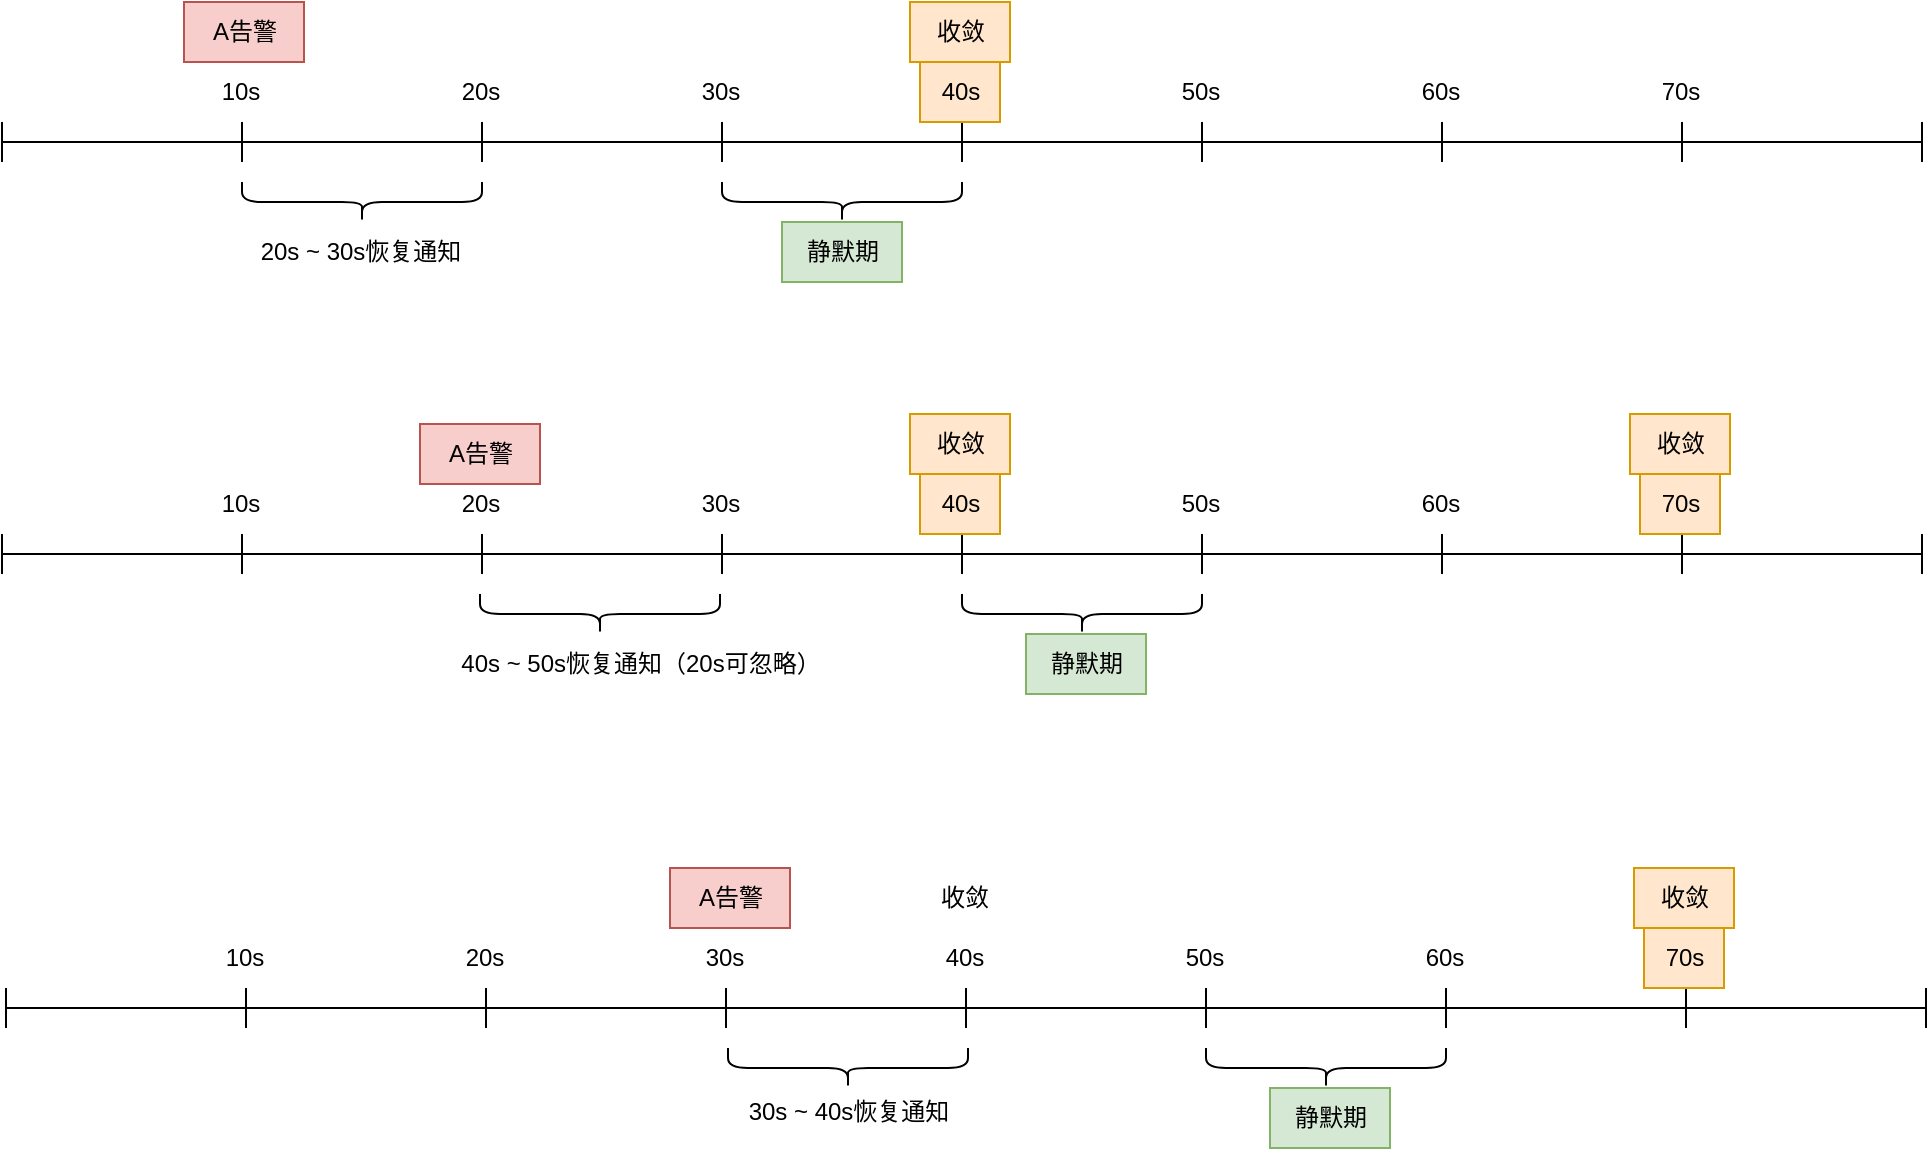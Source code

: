 <mxfile version="20.2.8" type="device"><diagram id="CgDX3enMTulngqwQuO3e" name="第 1 页"><mxGraphModel dx="1929" dy="865" grid="1" gridSize="10" guides="1" tooltips="1" connect="1" arrows="1" fold="1" page="1" pageScale="1" pageWidth="827" pageHeight="1169" math="0" shadow="0"><root><mxCell id="0"/><mxCell id="1" parent="0"/><mxCell id="Nlgs-EEW9VxHSy8B3Ojn-1" value="" style="shape=crossbar;whiteSpace=wrap;html=1;rounded=1;" parent="1" vertex="1"><mxGeometry x="111" y="250" width="120" height="20" as="geometry"/></mxCell><mxCell id="Nlgs-EEW9VxHSy8B3Ojn-5" value="" style="shape=crossbar;whiteSpace=wrap;html=1;rounded=1;" parent="1" vertex="1"><mxGeometry x="231" y="250" width="120" height="20" as="geometry"/></mxCell><mxCell id="Nlgs-EEW9VxHSy8B3Ojn-6" value="" style="shape=crossbar;whiteSpace=wrap;html=1;rounded=1;" parent="1" vertex="1"><mxGeometry x="351" y="250" width="120" height="20" as="geometry"/></mxCell><mxCell id="Nlgs-EEW9VxHSy8B3Ojn-7" value="" style="shape=crossbar;whiteSpace=wrap;html=1;rounded=1;" parent="1" vertex="1"><mxGeometry x="471" y="250" width="120" height="20" as="geometry"/></mxCell><mxCell id="Nlgs-EEW9VxHSy8B3Ojn-8" value="" style="shape=crossbar;whiteSpace=wrap;html=1;rounded=1;" parent="1" vertex="1"><mxGeometry x="591" y="250" width="120" height="20" as="geometry"/></mxCell><mxCell id="Nlgs-EEW9VxHSy8B3Ojn-9" value="" style="shape=crossbar;whiteSpace=wrap;html=1;rounded=1;" parent="1" vertex="1"><mxGeometry x="711" y="250" width="120" height="20" as="geometry"/></mxCell><mxCell id="Nlgs-EEW9VxHSy8B3Ojn-10" value="" style="shape=crossbar;whiteSpace=wrap;html=1;rounded=1;" parent="1" vertex="1"><mxGeometry x="831" y="250" width="120" height="20" as="geometry"/></mxCell><mxCell id="Nlgs-EEW9VxHSy8B3Ojn-11" value="10s" style="text;html=1;align=center;verticalAlign=middle;resizable=0;points=[];autosize=1;strokeColor=none;fillColor=none;" parent="1" vertex="1"><mxGeometry x="90" y="220" width="40" height="30" as="geometry"/></mxCell><mxCell id="Nlgs-EEW9VxHSy8B3Ojn-12" value="20s" style="text;html=1;align=center;verticalAlign=middle;resizable=0;points=[];autosize=1;strokeColor=none;fillColor=none;" parent="1" vertex="1"><mxGeometry x="210" y="220" width="40" height="30" as="geometry"/></mxCell><mxCell id="Nlgs-EEW9VxHSy8B3Ojn-13" value="30s" style="text;html=1;align=center;verticalAlign=middle;resizable=0;points=[];autosize=1;" parent="1" vertex="1"><mxGeometry x="330" y="220" width="40" height="30" as="geometry"/></mxCell><mxCell id="Nlgs-EEW9VxHSy8B3Ojn-14" value="40s" style="text;html=1;align=center;verticalAlign=middle;resizable=0;points=[];autosize=1;strokeColor=#d79b00;fillColor=#ffe6cc;" parent="1" vertex="1"><mxGeometry x="450" y="220" width="40" height="30" as="geometry"/></mxCell><mxCell id="Nlgs-EEW9VxHSy8B3Ojn-15" value="50s" style="text;html=1;align=center;verticalAlign=middle;resizable=0;points=[];autosize=1;strokeColor=none;fillColor=none;" parent="1" vertex="1"><mxGeometry x="570" y="220" width="40" height="30" as="geometry"/></mxCell><mxCell id="Nlgs-EEW9VxHSy8B3Ojn-16" value="60s" style="text;html=1;align=center;verticalAlign=middle;resizable=0;points=[];autosize=1;strokeColor=none;fillColor=none;" parent="1" vertex="1"><mxGeometry x="690" y="220" width="40" height="30" as="geometry"/></mxCell><mxCell id="Nlgs-EEW9VxHSy8B3Ojn-17" value="70s" style="text;html=1;align=center;verticalAlign=middle;resizable=0;points=[];autosize=1;strokeColor=none;fillColor=none;" parent="1" vertex="1"><mxGeometry x="810" y="220" width="40" height="30" as="geometry"/></mxCell><mxCell id="Nlgs-EEW9VxHSy8B3Ojn-27" value="静默期" style="text;html=1;align=center;verticalAlign=middle;resizable=0;points=[];autosize=1;strokeColor=#82b366;fillColor=#d5e8d4;" parent="1" vertex="1"><mxGeometry x="381" y="300" width="60" height="30" as="geometry"/></mxCell><mxCell id="Nlgs-EEW9VxHSy8B3Ojn-30" value="收敛" style="text;html=1;align=center;verticalAlign=middle;resizable=0;points=[];autosize=1;strokeColor=#d79b00;fillColor=#ffe6cc;" parent="1" vertex="1"><mxGeometry x="445" y="190" width="50" height="30" as="geometry"/></mxCell><mxCell id="Nlgs-EEW9VxHSy8B3Ojn-35" value="" style="shape=crossbar;whiteSpace=wrap;html=1;rounded=1;" parent="1" vertex="1"><mxGeometry x="-9" y="250" width="120" height="20" as="geometry"/></mxCell><mxCell id="Nlgs-EEW9VxHSy8B3Ojn-37" value="A告警" style="text;html=1;align=center;verticalAlign=middle;resizable=0;points=[];autosize=1;strokeColor=#b85450;fillColor=#f8cecc;" parent="1" vertex="1"><mxGeometry x="82" y="190" width="60" height="30" as="geometry"/></mxCell><mxCell id="Nlgs-EEW9VxHSy8B3Ojn-39" value="" style="shape=crossbar;whiteSpace=wrap;html=1;rounded=1;" parent="1" vertex="1"><mxGeometry x="111" y="456" width="120" height="20" as="geometry"/></mxCell><mxCell id="Nlgs-EEW9VxHSy8B3Ojn-40" value="" style="shape=crossbar;whiteSpace=wrap;html=1;rounded=1;" parent="1" vertex="1"><mxGeometry x="231" y="456" width="120" height="20" as="geometry"/></mxCell><mxCell id="Nlgs-EEW9VxHSy8B3Ojn-41" value="" style="shape=crossbar;whiteSpace=wrap;html=1;rounded=1;" parent="1" vertex="1"><mxGeometry x="351" y="456" width="120" height="20" as="geometry"/></mxCell><mxCell id="Nlgs-EEW9VxHSy8B3Ojn-42" value="" style="shape=crossbar;whiteSpace=wrap;html=1;rounded=1;" parent="1" vertex="1"><mxGeometry x="471" y="456" width="120" height="20" as="geometry"/></mxCell><mxCell id="Nlgs-EEW9VxHSy8B3Ojn-43" value="" style="shape=crossbar;whiteSpace=wrap;html=1;rounded=1;" parent="1" vertex="1"><mxGeometry x="591" y="456" width="120" height="20" as="geometry"/></mxCell><mxCell id="Nlgs-EEW9VxHSy8B3Ojn-44" value="" style="shape=crossbar;whiteSpace=wrap;html=1;rounded=1;" parent="1" vertex="1"><mxGeometry x="711" y="456" width="120" height="20" as="geometry"/></mxCell><mxCell id="Nlgs-EEW9VxHSy8B3Ojn-45" value="" style="shape=crossbar;whiteSpace=wrap;html=1;rounded=1;" parent="1" vertex="1"><mxGeometry x="831" y="456" width="120" height="20" as="geometry"/></mxCell><mxCell id="Nlgs-EEW9VxHSy8B3Ojn-46" value="10s" style="text;html=1;align=center;verticalAlign=middle;resizable=0;points=[];autosize=1;strokeColor=none;fillColor=none;" parent="1" vertex="1"><mxGeometry x="90" y="426" width="40" height="30" as="geometry"/></mxCell><mxCell id="Nlgs-EEW9VxHSy8B3Ojn-47" value="20s" style="text;html=1;align=center;verticalAlign=middle;resizable=0;points=[];autosize=1;strokeColor=none;fillColor=none;" parent="1" vertex="1"><mxGeometry x="210" y="426" width="40" height="30" as="geometry"/></mxCell><mxCell id="Nlgs-EEW9VxHSy8B3Ojn-48" value="30s" style="text;html=1;align=center;verticalAlign=middle;resizable=0;points=[];autosize=1;strokeColor=none;fillColor=none;" parent="1" vertex="1"><mxGeometry x="330" y="426" width="40" height="30" as="geometry"/></mxCell><mxCell id="Nlgs-EEW9VxHSy8B3Ojn-49" value="40s" style="text;html=1;align=center;verticalAlign=middle;resizable=0;points=[];autosize=1;strokeColor=#d79b00;fillColor=#ffe6cc;" parent="1" vertex="1"><mxGeometry x="450" y="426" width="40" height="30" as="geometry"/></mxCell><mxCell id="Nlgs-EEW9VxHSy8B3Ojn-50" value="50s" style="text;html=1;align=center;verticalAlign=middle;resizable=0;points=[];autosize=1;strokeColor=none;fillColor=none;" parent="1" vertex="1"><mxGeometry x="570" y="426" width="40" height="30" as="geometry"/></mxCell><mxCell id="Nlgs-EEW9VxHSy8B3Ojn-51" value="60s" style="text;html=1;align=center;verticalAlign=middle;resizable=0;points=[];autosize=1;strokeColor=none;fillColor=none;" parent="1" vertex="1"><mxGeometry x="690" y="426" width="40" height="30" as="geometry"/></mxCell><mxCell id="Nlgs-EEW9VxHSy8B3Ojn-52" value="70s" style="text;html=1;align=center;verticalAlign=middle;resizable=0;points=[];autosize=1;strokeColor=#d79b00;fillColor=#ffe6cc;" parent="1" vertex="1"><mxGeometry x="810" y="426" width="40" height="30" as="geometry"/></mxCell><mxCell id="Nlgs-EEW9VxHSy8B3Ojn-60" value="收敛" style="text;html=1;align=center;verticalAlign=middle;resizable=0;points=[];autosize=1;strokeColor=#d79b00;fillColor=#ffe6cc;" parent="1" vertex="1"><mxGeometry x="445" y="396" width="50" height="30" as="geometry"/></mxCell><mxCell id="Nlgs-EEW9VxHSy8B3Ojn-63" value="" style="shape=crossbar;whiteSpace=wrap;html=1;rounded=1;" parent="1" vertex="1"><mxGeometry x="-9" y="456" width="120" height="20" as="geometry"/></mxCell><mxCell id="Nlgs-EEW9VxHSy8B3Ojn-64" value="A告警" style="text;html=1;align=center;verticalAlign=middle;resizable=0;points=[];autosize=1;strokeColor=#b85450;fillColor=#f8cecc;" parent="1" vertex="1"><mxGeometry x="200" y="401" width="60" height="30" as="geometry"/></mxCell><mxCell id="Nlgs-EEW9VxHSy8B3Ojn-67" value="收敛" style="text;html=1;align=center;verticalAlign=middle;resizable=0;points=[];autosize=1;strokeColor=#d79b00;fillColor=#ffe6cc;" parent="1" vertex="1"><mxGeometry x="805" y="396" width="50" height="30" as="geometry"/></mxCell><mxCell id="Nlgs-EEW9VxHSy8B3Ojn-68" value="" style="shape=crossbar;whiteSpace=wrap;html=1;rounded=1;" parent="1" vertex="1"><mxGeometry x="113" y="683" width="120" height="20" as="geometry"/></mxCell><mxCell id="Nlgs-EEW9VxHSy8B3Ojn-69" value="" style="shape=crossbar;whiteSpace=wrap;html=1;rounded=1;" parent="1" vertex="1"><mxGeometry x="233" y="683" width="120" height="20" as="geometry"/></mxCell><mxCell id="Nlgs-EEW9VxHSy8B3Ojn-70" value="" style="shape=crossbar;whiteSpace=wrap;html=1;rounded=1;" parent="1" vertex="1"><mxGeometry x="353" y="683" width="120" height="20" as="geometry"/></mxCell><mxCell id="Nlgs-EEW9VxHSy8B3Ojn-71" value="" style="shape=crossbar;whiteSpace=wrap;html=1;rounded=1;" parent="1" vertex="1"><mxGeometry x="473" y="683" width="120" height="20" as="geometry"/></mxCell><mxCell id="Nlgs-EEW9VxHSy8B3Ojn-72" value="" style="shape=crossbar;whiteSpace=wrap;html=1;rounded=1;" parent="1" vertex="1"><mxGeometry x="593" y="683" width="120" height="20" as="geometry"/></mxCell><mxCell id="Nlgs-EEW9VxHSy8B3Ojn-73" value="" style="shape=crossbar;whiteSpace=wrap;html=1;rounded=1;" parent="1" vertex="1"><mxGeometry x="713" y="683" width="120" height="20" as="geometry"/></mxCell><mxCell id="Nlgs-EEW9VxHSy8B3Ojn-74" value="" style="shape=crossbar;whiteSpace=wrap;html=1;rounded=1;" parent="1" vertex="1"><mxGeometry x="833" y="683" width="120" height="20" as="geometry"/></mxCell><mxCell id="Nlgs-EEW9VxHSy8B3Ojn-75" value="10s" style="text;html=1;align=center;verticalAlign=middle;resizable=0;points=[];autosize=1;strokeColor=none;fillColor=none;" parent="1" vertex="1"><mxGeometry x="92" y="653" width="40" height="30" as="geometry"/></mxCell><mxCell id="Nlgs-EEW9VxHSy8B3Ojn-76" value="20s" style="text;html=1;align=center;verticalAlign=middle;resizable=0;points=[];autosize=1;strokeColor=none;fillColor=none;" parent="1" vertex="1"><mxGeometry x="212" y="653" width="40" height="30" as="geometry"/></mxCell><mxCell id="Nlgs-EEW9VxHSy8B3Ojn-77" value="30s" style="text;html=1;align=center;verticalAlign=middle;resizable=0;points=[];autosize=1;strokeColor=none;fillColor=none;" parent="1" vertex="1"><mxGeometry x="332" y="653" width="40" height="30" as="geometry"/></mxCell><mxCell id="Nlgs-EEW9VxHSy8B3Ojn-78" value="40s" style="text;html=1;align=center;verticalAlign=middle;resizable=0;points=[];autosize=1;" parent="1" vertex="1"><mxGeometry x="452" y="653" width="40" height="30" as="geometry"/></mxCell><mxCell id="Nlgs-EEW9VxHSy8B3Ojn-79" value="50s" style="text;html=1;align=center;verticalAlign=middle;resizable=0;points=[];autosize=1;strokeColor=none;fillColor=none;" parent="1" vertex="1"><mxGeometry x="572" y="653" width="40" height="30" as="geometry"/></mxCell><mxCell id="Nlgs-EEW9VxHSy8B3Ojn-80" value="60s" style="text;html=1;align=center;verticalAlign=middle;resizable=0;points=[];autosize=1;strokeColor=none;fillColor=none;" parent="1" vertex="1"><mxGeometry x="692" y="653" width="40" height="30" as="geometry"/></mxCell><mxCell id="Nlgs-EEW9VxHSy8B3Ojn-81" value="70s" style="text;html=1;align=center;verticalAlign=middle;resizable=0;points=[];autosize=1;strokeColor=#d79b00;fillColor=#ffe6cc;" parent="1" vertex="1"><mxGeometry x="812" y="653" width="40" height="30" as="geometry"/></mxCell><mxCell id="Nlgs-EEW9VxHSy8B3Ojn-85" value="收敛" style="text;html=1;align=center;verticalAlign=middle;resizable=0;points=[];autosize=1;" parent="1" vertex="1"><mxGeometry x="447" y="623" width="50" height="30" as="geometry"/></mxCell><mxCell id="Nlgs-EEW9VxHSy8B3Ojn-86" value="" style="shape=crossbar;whiteSpace=wrap;html=1;rounded=1;" parent="1" vertex="1"><mxGeometry x="-7" y="683" width="120" height="20" as="geometry"/></mxCell><mxCell id="Nlgs-EEW9VxHSy8B3Ojn-87" value="A告警" style="text;html=1;align=center;verticalAlign=middle;resizable=0;points=[];autosize=1;strokeColor=#b85450;fillColor=#f8cecc;" parent="1" vertex="1"><mxGeometry x="325" y="623" width="60" height="30" as="geometry"/></mxCell><mxCell id="Nlgs-EEW9VxHSy8B3Ojn-90" value="收敛" style="text;html=1;align=center;verticalAlign=middle;resizable=0;points=[];autosize=1;strokeColor=#d79b00;fillColor=#ffe6cc;" parent="1" vertex="1"><mxGeometry x="807" y="623" width="50" height="30" as="geometry"/></mxCell><mxCell id="Nlgs-EEW9VxHSy8B3Ojn-91" value="" style="shape=curlyBracket;whiteSpace=wrap;html=1;rounded=1;flipH=1;direction=north;" parent="1" vertex="1"><mxGeometry x="111" y="280" width="120" height="20" as="geometry"/></mxCell><mxCell id="Nlgs-EEW9VxHSy8B3Ojn-92" value="20s ~ 30s恢复通知" style="text;html=1;align=center;verticalAlign=middle;resizable=0;points=[];autosize=1;strokeColor=none;fillColor=none;" parent="1" vertex="1"><mxGeometry x="110" y="300" width="120" height="30" as="geometry"/></mxCell><mxCell id="Nlgs-EEW9VxHSy8B3Ojn-93" value="" style="shape=curlyBracket;whiteSpace=wrap;html=1;rounded=1;direction=north;" parent="1" vertex="1"><mxGeometry x="230" y="486" width="120" height="20" as="geometry"/></mxCell><mxCell id="Nlgs-EEW9VxHSy8B3Ojn-94" value="40s ~ 50s恢复通知（20s可忽略）" style="text;html=1;align=center;verticalAlign=middle;resizable=0;points=[];autosize=1;strokeColor=none;fillColor=none;" parent="1" vertex="1"><mxGeometry x="210" y="506" width="200" height="30" as="geometry"/></mxCell><mxCell id="Nlgs-EEW9VxHSy8B3Ojn-95" value="" style="shape=curlyBracket;whiteSpace=wrap;html=1;rounded=1;direction=north;size=0.5;" parent="1" vertex="1"><mxGeometry x="354" y="713" width="120" height="20" as="geometry"/></mxCell><mxCell id="Nlgs-EEW9VxHSy8B3Ojn-96" value="30s ~ 40s恢复通知" style="text;html=1;align=center;verticalAlign=middle;resizable=0;points=[];autosize=1;strokeColor=none;fillColor=none;" parent="1" vertex="1"><mxGeometry x="354" y="730" width="120" height="30" as="geometry"/></mxCell><mxCell id="Nlgs-EEW9VxHSy8B3Ojn-97" value="" style="shape=curlyBracket;whiteSpace=wrap;html=1;rounded=1;flipH=1;direction=north;" parent="1" vertex="1"><mxGeometry x="351" y="280" width="120" height="20" as="geometry"/></mxCell><mxCell id="Nlgs-EEW9VxHSy8B3Ojn-98" value="" style="shape=curlyBracket;whiteSpace=wrap;html=1;rounded=1;flipH=1;direction=north;" parent="1" vertex="1"><mxGeometry x="471" y="486" width="120" height="20" as="geometry"/></mxCell><mxCell id="Nlgs-EEW9VxHSy8B3Ojn-99" value="静默期" style="text;html=1;align=center;verticalAlign=middle;resizable=0;points=[];autosize=1;strokeColor=#82b366;fillColor=#d5e8d4;" parent="1" vertex="1"><mxGeometry x="503" y="506" width="60" height="30" as="geometry"/></mxCell><mxCell id="Nlgs-EEW9VxHSy8B3Ojn-100" value="" style="shape=curlyBracket;whiteSpace=wrap;html=1;rounded=1;flipH=1;direction=north;" parent="1" vertex="1"><mxGeometry x="593" y="713" width="120" height="20" as="geometry"/></mxCell><mxCell id="Nlgs-EEW9VxHSy8B3Ojn-101" value="静默期" style="text;html=1;align=center;verticalAlign=middle;resizable=0;points=[];autosize=1;strokeColor=#82b366;fillColor=#d5e8d4;" parent="1" vertex="1"><mxGeometry x="625" y="733" width="60" height="30" as="geometry"/></mxCell></root></mxGraphModel></diagram></mxfile>